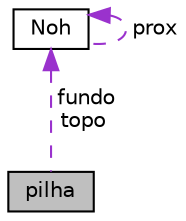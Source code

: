 digraph "pilha"
{
  edge [fontname="Helvetica",fontsize="10",labelfontname="Helvetica",labelfontsize="10"];
  node [fontname="Helvetica",fontsize="10",shape=record];
  Node1 [label="pilha",height=0.2,width=0.4,color="black", fillcolor="grey75", style="filled" fontcolor="black"];
  Node2 -> Node1 [dir="back",color="darkorchid3",fontsize="10",style="dashed",label=" fundo\ntopo" ,fontname="Helvetica"];
  Node2 [label="Noh",height=0.2,width=0.4,color="black", fillcolor="white", style="filled",URL="$structNoh.html",tooltip="Definicao do TAD noh. "];
  Node2 -> Node2 [dir="back",color="darkorchid3",fontsize="10",style="dashed",label=" prox" ,fontname="Helvetica"];
}
